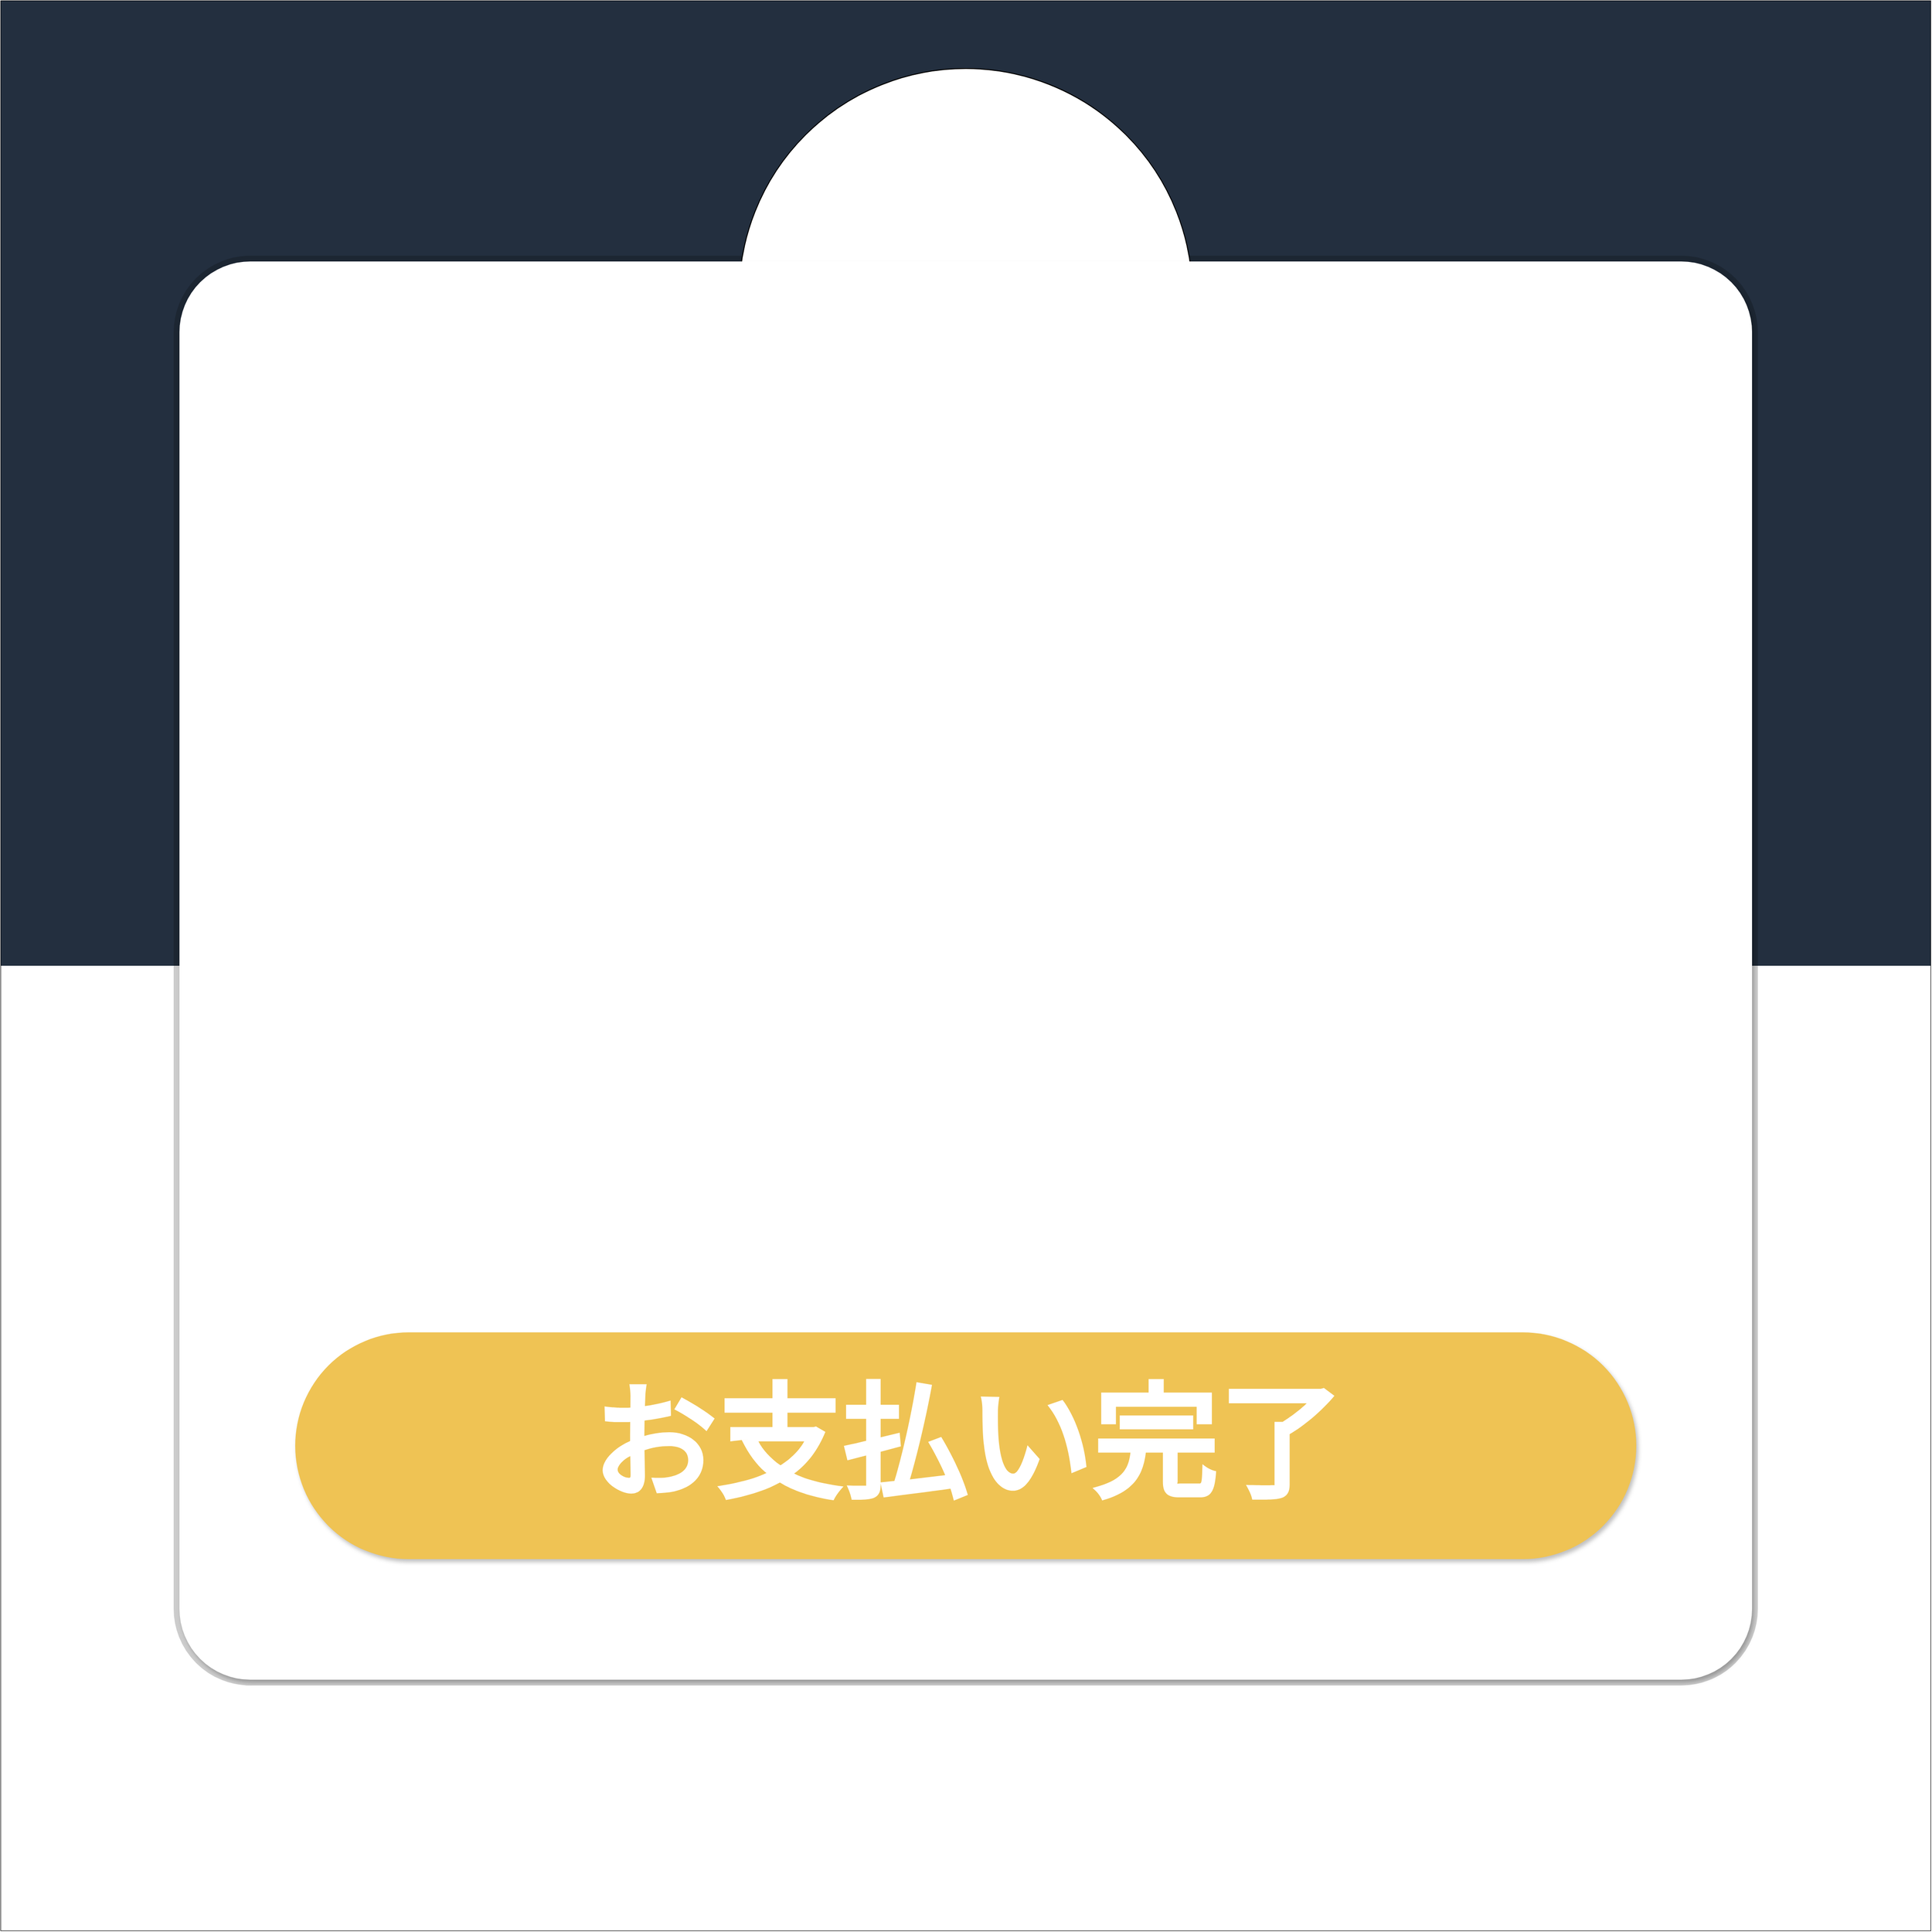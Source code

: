 <mxfile version="16.5.2"><diagram id="7Br-xA2Mo9r6bpCPXir_" name="Page-1"><mxGraphModel dx="3900" dy="3420" grid="1" gridSize="10" guides="1" tooltips="1" connect="1" arrows="1" fold="1" page="1" pageScale="1" pageWidth="827" pageHeight="1169" math="0" shadow="0"><root><mxCell id="0"/><mxCell id="1" parent="0"/><mxCell id="scsS9GCkzfq3Ihm04-Nl-1" value="" style="rounded=0;whiteSpace=wrap;html=1;" vertex="1" parent="1"><mxGeometry x="310" y="340" width="2000" height="2000" as="geometry"/></mxCell><mxCell id="scsS9GCkzfq3Ihm04-Nl-2" value="" style="rounded=0;whiteSpace=wrap;html=1;strokeColor=none;" vertex="1" parent="1"><mxGeometry x="310" y="1340" width="2000" height="1000" as="geometry"/></mxCell><mxCell id="scsS9GCkzfq3Ihm04-Nl-3" value="" style="rounded=0;whiteSpace=wrap;html=1;fillColor=#232F3F;strokeColor=none;" vertex="1" parent="1"><mxGeometry x="310" y="340" width="2000" height="1000" as="geometry"/></mxCell><mxCell id="scsS9GCkzfq3Ihm04-Nl-4" value="" style="rounded=1;whiteSpace=wrap;html=1;fillColor=#FFFFFF;arcSize=5;strokeColor=default;strokeWidth=12;opacity=20;" vertex="1" parent="1"><mxGeometry x="495" y="610" width="1630" height="1470" as="geometry"/></mxCell><mxCell id="scsS9GCkzfq3Ihm04-Nl-5" value="" style="ellipse;whiteSpace=wrap;html=1;aspect=fixed;fillColor=#FFFFFF;strokeColor=default;" vertex="1" parent="1"><mxGeometry x="1075" y="410" width="470" height="470" as="geometry"/></mxCell><mxCell id="scsS9GCkzfq3Ihm04-Nl-6" value="&lt;font size=&quot;1&quot; color=&quot;#ffffff&quot; face=&quot;Garamond&quot;&gt;&lt;b style=&quot;font-size: 130px&quot;&gt;支払い完了&lt;/b&gt;&lt;/font&gt;" style="rounded=1;whiteSpace=wrap;html=1;fillColor=#54B27E;arcSize=50;strokeColor=none;" vertex="1" parent="1"><mxGeometry x="757.5" y="1754" width="1105" height="260" as="geometry"/></mxCell><mxCell id="scsS9GCkzfq3Ihm04-Nl-9" value="" style="rounded=1;whiteSpace=wrap;html=1;fillColor=#FFFFFF;arcSize=5;strokeColor=none;shadow=1;" vertex="1" parent="1"><mxGeometry x="495" y="610" width="1630" height="1470" as="geometry"/></mxCell><mxCell id="scsS9GCkzfq3Ihm04-Nl-10" value="&lt;b&gt;お支払い完了&lt;/b&gt;" style="rounded=1;whiteSpace=wrap;html=1;shadow=1;glass=0;labelBackgroundColor=none;fontFamily=Garamond;fontSize=130;fontColor=#FFFFFF;strokeColor=none;strokeWidth=12;fillColor=#EFC354;arcSize=50;" vertex="1" parent="1"><mxGeometry x="615" y="1720" width="1390" height="235" as="geometry"/></mxCell></root></mxGraphModel></diagram></mxfile>